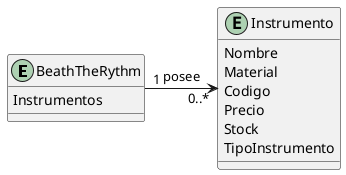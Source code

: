@startuml

entity BeathTheRythm{
Instrumentos
}

entity Instrumento{
Nombre
Material
Codigo
Precio
Stock
TipoInstrumento
}

BeathTheRythm "1" -> "0..*" Instrumento : posee

@enduml